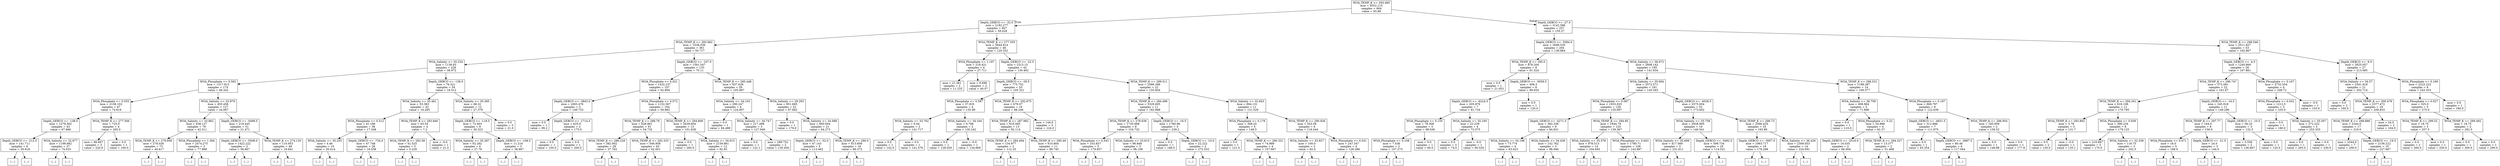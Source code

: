 digraph Tree {
node [shape=box] ;
0 [label="WOA_TEMP_K <= 293.485\nmse = 4552.115\nsamples = 664\nvalue = 93.88"] ;
1 [label="Depth_GEBCO <= -32.0\nmse = 2182.277\nsamples = 407\nvalue = 58.428"] ;
0 -> 1 [labeldistance=2.5, labelangle=45, headlabel="True"] ;
2 [label="WOA_TEMP_K <= 283.962\nmse = 1538.036\nsamples = 361\nvalue = 50.717"] ;
1 -> 2 ;
3 [label="WOA_Salinity <= 35.234\nmse = 1139.93\nsamples = 228\nvalue = 38.972"] ;
2 -> 3 ;
4 [label="WOA_Phosphate <= 0.592\nmse = 1317.913\nsamples = 174\nvalue = 46.342"] ;
3 -> 4 ;
5 [label="WOA_Phosphate <= 0.555\nmse = 2158.102\nsamples = 47\nvalue = 74.619"] ;
4 -> 5 ;
6 [label="Depth_GEBCO <= -138.0\nmse = 1279.562\nsamples = 43\nvalue = 67.666"] ;
5 -> 6 ;
7 [label="Depth_GEBCO <= -212.5\nmse = 141.711\nsamples = 6\nvalue = 30.618"] ;
6 -> 7 ;
8 [label="(...)"] ;
7 -> 8 ;
11 [label="(...)"] ;
7 -> 11 ;
16 [label="WOA_Salinity <= 32.677\nmse = 1198.682\nsamples = 37\nvalue = 74.033"] ;
6 -> 16 ;
17 [label="(...)"] ;
16 -> 17 ;
18 [label="(...)"] ;
16 -> 18 ;
53 [label="WOA_TEMP_K <= 277.506\nmse = 725.0\nsamples = 4\nvalue = 205.0"] ;
5 -> 53 ;
54 [label="mse = 66.667\nsamples = 3\nvalue = 220.0"] ;
53 -> 54 ;
55 [label="mse = 0.0\nsamples = 1\nvalue = 160.0"] ;
53 -> 55 ;
56 [label="WOA_Salinity <= 33.879\nmse = 455.458\nsamples = 127\nvalue = 34.067"] ;
4 -> 56 ;
57 [label="WOA_Salinity <= 33.862\nmse = 438.127\nsamples = 76\nvalue = 42.311"] ;
56 -> 57 ;
58 [label="WOA_TEMP_K <= 279.958\nmse = 278.026\nsamples = 73\nvalue = 40.617"] ;
57 -> 58 ;
59 [label="(...)"] ;
58 -> 59 ;
162 [label="(...)"] ;
58 -> 162 ;
169 [label="WOA_Phosphate <= 1.394\nmse = 2474.275\nsamples = 3\nvalue = 77.888"] ;
57 -> 169 ;
170 [label="(...)"] ;
169 -> 170 ;
171 [label="(...)"] ;
169 -> 171 ;
174 [label="Depth_GEBCO <= -5498.5\nmse = 219.445\nsamples = 51\nvalue = 21.471"] ;
56 -> 174 ;
175 [label="Depth_GEBCO <= -5508.0\nmse = 1422.222\nsamples = 2\nvalue = 56.667"] ;
174 -> 175 ;
176 [label="(...)"] ;
175 -> 176 ;
177 [label="(...)"] ;
175 -> 177 ;
178 [label="WOA_TEMP_K <= 274.135\nmse = 110.953\nsamples = 49\nvalue = 19.941"] ;
174 -> 178 ;
179 [label="(...)"] ;
178 -> 179 ;
196 [label="(...)"] ;
178 -> 196 ;
271 [label="Depth_GEBCO <= -139.5\nmse = 76.321\nsamples = 54\nvalue = 18.512"] ;
3 -> 271 ;
272 [label="WOA_Salinity <= 35.461\nmse = 53.383\nsamples = 42\nvalue = 16.265"] ;
271 -> 272 ;
273 [label="WOA_Phosphate <= 0.512\nmse = 41.186\nsamples = 38\nvalue = 17.348"] ;
272 -> 273 ;
274 [label="WOA_Salinity <= 35.253\nmse = 4.46\nsamples = 10\nvalue = 20.414"] ;
273 -> 274 ;
275 [label="(...)"] ;
274 -> 275 ;
276 [label="(...)"] ;
274 -> 276 ;
277 [label="Depth_GEBCO <= -734.0\nmse = 47.748\nsamples = 28\nvalue = 16.538"] ;
273 -> 277 ;
278 [label="(...)"] ;
277 -> 278 ;
281 [label="(...)"] ;
277 -> 281 ;
292 [label="WOA_TEMP_K <= 283.846\nmse = 63.54\nsamples = 4\nvalue = 7.2"] ;
272 -> 292 ;
293 [label="WOA_TEMP_K <= 283.58\nmse = 41.525\nsamples = 3\nvalue = 5.229"] ;
292 -> 293 ;
294 [label="(...)"] ;
293 -> 294 ;
295 [label="(...)"] ;
293 -> 295 ;
298 [label="mse = -0.0\nsamples = 1\nvalue = 21.0"] ;
292 -> 298 ;
299 [label="WOA_Salinity <= 35.385\nmse = 68.32\nsamples = 12\nvalue = 27.379"] ;
271 -> 299 ;
300 [label="Depth_GEBCO <= -118.5\nmse = 72.403\nsamples = 9\nvalue = 30.323"] ;
299 -> 300 ;
301 [label="WOA_Salinity <= 35.287\nmse = 62.292\nsamples = 6\nvalue = 27.76"] ;
300 -> 301 ;
302 [label="(...)"] ;
301 -> 302 ;
305 [label="(...)"] ;
301 -> 305 ;
312 [label="Depth_GEBCO <= -108.5\nmse = 11.216\nsamples = 3\nvalue = 38.867"] ;
300 -> 312 ;
313 [label="(...)"] ;
312 -> 313 ;
314 [label="(...)"] ;
312 -> 314 ;
317 [label="mse = 0.0\nsamples = 3\nvalue = 21.0"] ;
299 -> 317 ;
318 [label="Depth_GEBCO <= -107.0\nmse = 1591.547\nsamples = 133\nvalue = 70.11"] ;
2 -> 318 ;
319 [label="WOA_Phosphate <= 0.021\nmse = 1432.237\nsamples = 107\nvalue = 62.894"] ;
318 -> 319 ;
320 [label="Depth_GEBCO <= -3843.0\nmse = 1693.476\nsamples = 3\nvalue = 149.733"] ;
319 -> 320 ;
321 [label="mse = 0.0\nsamples = 1\nvalue = 99.2"] ;
320 -> 321 ;
322 [label="Depth_GEBCO <= -1714.5\nmse = 625.0\nsamples = 2\nvalue = 175.0"] ;
320 -> 322 ;
323 [label="mse = 0.0\nsamples = 1\nvalue = 150.0"] ;
322 -> 323 ;
324 [label="mse = 0.0\nsamples = 1\nvalue = 200.0"] ;
322 -> 324 ;
325 [label="WOA_Phosphate <= 0.572\nmse = 1152.567\nsamples = 104\nvalue = 59.882"] ;
319 -> 325 ;
326 [label="WOA_TEMP_K <= 288.79\nmse = 628.861\nsamples = 91\nvalue = 54.732"] ;
325 -> 326 ;
327 [label="WOA_TEMP_K <= 286.229\nmse = 382.002\nsamples = 28\nvalue = 37.762"] ;
326 -> 327 ;
328 [label="(...)"] ;
327 -> 328 ;
331 [label="(...)"] ;
327 -> 331 ;
366 [label="WOA_TEMP_K <= 292.333\nmse = 546.958\nsamples = 63\nvalue = 62.651"] ;
326 -> 366 ;
367 [label="(...)"] ;
366 -> 367 ;
444 [label="(...)"] ;
366 -> 444 ;
477 [label="WOA_TEMP_K <= 284.806\nmse = 3439.604\nsamples = 13\nvalue = 101.628"] ;
325 -> 477 ;
478 [label="mse = 0.0\nsamples = 1\nvalue = 260.0"] ;
477 -> 478 ;
479 [label="WOA_Salinity <= 34.615\nmse = 2159.861\nsamples = 12\nvalue = 92.83"] ;
477 -> 479 ;
480 [label="(...)"] ;
479 -> 480 ;
485 [label="(...)"] ;
479 -> 485 ;
498 [label="WOA_TEMP_K <= 285.448\nmse = 837.628\nsamples = 26\nvalue = 105.987"] ;
318 -> 498 ;
499 [label="WOA_Salinity <= 34.103\nmse = 290.247\nsamples = 4\nvalue = 124.907"] ;
498 -> 499 ;
500 [label="mse = 0.0\nsamples = 1\nvalue = 94.488"] ;
499 -> 500 ;
501 [label="WOA_Salinity <= 34.747\nmse = 217.488\nsamples = 3\nvalue = 127.949"] ;
499 -> 501 ;
502 [label="mse = 0.0\nsamples = 1\nvalue = 122.1"] ;
501 -> 502 ;
503 [label="mse = 289.752\nsamples = 2\nvalue = 130.456"] ;
501 -> 503 ;
504 [label="WOA_Salinity <= 29.293\nmse = 851.665\nsamples = 22\nvalue = 97.662"] ;
498 -> 504 ;
505 [label="mse = 0.0\nsamples = 1\nvalue = 179.0"] ;
504 -> 505 ;
506 [label="WOA_Salinity <= 34.088\nmse = 600.004\nsamples = 21\nvalue = 94.273"] ;
504 -> 506 ;
507 [label="Depth_GEBCO <= -52.0\nmse = 47.143\nsamples = 5\nvalue = 113.462"] ;
506 -> 507 ;
508 [label="(...)"] ;
507 -> 508 ;
509 [label="(...)"] ;
507 -> 509 ;
516 [label="WOA_TEMP_K <= 290.0\nmse = 613.609\nsamples = 16\nvalue = 86.372"] ;
506 -> 516 ;
517 [label="(...)"] ;
516 -> 517 ;
538 [label="(...)"] ;
516 -> 538 ;
543 [label="WOA_TEMP_K <= 277.555\nmse = 3044.914\nsamples = 46\nvalue = 120.332"] ;
1 -> 543 ;
544 [label="WOA_Phosphate <= 1.197\nmse = 218.421\nsamples = 4\nvalue = 27.711"] ;
543 -> 544 ;
545 [label="mse = 21.561\nsamples = 2\nvalue = 11.233"] ;
544 -> 545 ;
546 [label="mse = 9.696\nsamples = 2\nvalue = 40.07"] ;
544 -> 546 ;
547 [label="Depth_GEBCO <= -22.5\nmse = 2313.15\nsamples = 42\nvalue = 130.462"] ;
543 -> 547 ;
548 [label="Depth_GEBCO <= -29.5\nmse = 775.752\nsamples = 20\nvalue = 105.321"] ;
547 -> 548 ;
549 [label="WOA_Phosphate <= 0.587\nmse = 37.835\nsamples = 4\nvalue = 135.98"] ;
548 -> 549 ;
550 [label="WOA_Salinity <= 33.762\nmse = 0.04\nsamples = 2\nvalue = 141.717"] ;
549 -> 550 ;
551 [label="mse = 0.0\nsamples = 1\nvalue = 142.0"] ;
550 -> 551 ;
552 [label="mse = 0.0\nsamples = 1\nvalue = 141.576"] ;
550 -> 552 ;
553 [label="WOA_Salinity <= 34.164\nmse = 9.796\nsamples = 2\nvalue = 130.242"] ;
549 -> 553 ;
554 [label="mse = 0.0\nsamples = 1\nvalue = 128.029"] ;
553 -> 554 ;
555 [label="mse = -0.0\nsamples = 1\nvalue = 134.669"] ;
553 -> 555 ;
556 [label="WOA_TEMP_K <= 292.675\nmse = 679.07\nsamples = 16\nvalue = 98.246"] ;
548 -> 556 ;
557 [label="WOA_TEMP_K <= 287.982\nmse = 610.945\nsamples = 13\nvalue = 92.114"] ;
556 -> 557 ;
558 [label="WOA_TEMP_K <= 284.494\nmse = 134.977\nsamples = 2\nvalue = 112.33"] ;
557 -> 558 ;
559 [label="(...)"] ;
558 -> 559 ;
560 [label="(...)"] ;
558 -> 560 ;
561 [label="WOA_TEMP_K <= 290.49\nmse = 610.804\nsamples = 11\nvalue = 88.745"] ;
557 -> 561 ;
562 [label="(...)"] ;
561 -> 562 ;
567 [label="(...)"] ;
561 -> 567 ;
576 [label="mse = 144.0\nsamples = 3\nvalue = 124.0"] ;
556 -> 576 ;
577 [label="WOA_TEMP_K <= 289.511\nmse = 2586.366\nsamples = 22\nvalue = 155.604"] ;
547 -> 577 ;
578 [label="WOA_TEMP_K <= 284.496\nmse = 3329.605\nsamples = 11\nvalue = 182.888"] ;
577 -> 578 ;
579 [label="WOA_TEMP_K <= 278.636\nmse = 1735.668\nsamples = 8\nvalue = 154.732"] ;
578 -> 579 ;
580 [label="WOA_Phosphate <= 0.543\nmse = 333.837\nsamples = 5\nvalue = 179.857"] ;
579 -> 580 ;
581 [label="(...)"] ;
580 -> 581 ;
586 [label="(...)"] ;
580 -> 586 ;
589 [label="WOA_Salinity <= 33.615\nmse = 96.848\nsamples = 3\nvalue = 96.108"] ;
579 -> 589 ;
590 [label="(...)"] ;
589 -> 590 ;
591 [label="(...)"] ;
589 -> 591 ;
594 [label="Depth_GEBCO <= -16.5\nmse = 1760.96\nsamples = 3\nvalue = 239.2"] ;
578 -> 594 ;
595 [label="mse = 0.0\nsamples = 1\nvalue = 188.0"] ;
594 -> 595 ;
596 [label="Depth_GEBCO <= -10.0\nmse = 22.222\nsamples = 2\nvalue = 273.333"] ;
594 -> 596 ;
597 [label="(...)"] ;
596 -> 597 ;
598 [label="(...)"] ;
596 -> 598 ;
599 [label="WOA_Salinity <= 32.843\nmse = 694.131\nsamples = 11\nvalue = 131.529"] ;
577 -> 599 ;
600 [label="WOA_Phosphate <= 0.178\nmse = 308.25\nsamples = 5\nvalue = 148.5"] ;
599 -> 600 ;
601 [label="mse = 0.0\nsamples = 1\nvalue = 121.0"] ;
600 -> 601 ;
602 [label="WOA_TEMP_K <= 290.331\nmse = 74.889\nsamples = 4\nvalue = 157.667"] ;
600 -> 602 ;
603 [label="(...)"] ;
602 -> 603 ;
604 [label="(...)"] ;
602 -> 604 ;
607 [label="WOA_TEMP_K <= 290.926\nmse = 553.58\nsamples = 6\nvalue = 116.444"] ;
599 -> 607 ;
608 [label="WOA_Salinity <= 33.927\nmse = 100.0\nsamples = 2\nvalue = 82.0"] ;
607 -> 608 ;
609 [label="(...)"] ;
608 -> 609 ;
610 [label="(...)"] ;
608 -> 610 ;
611 [label="WOA_Phosphate <= 0.031\nmse = 247.347\nsamples = 4\nvalue = 126.286"] ;
607 -> 611 ;
612 [label="(...)"] ;
611 -> 612 ;
613 [label="(...)"] ;
611 -> 613 ;
618 [label="Depth_GEBCO <= -27.5\nmse = 3142.586\nsamples = 257\nvalue = 150.27"] ;
0 -> 618 [labeldistance=2.5, labelangle=-45, headlabel="False"] ;
619 [label="Depth_GEBCO <= -5584.0\nmse = 2696.535\nsamples = 204\nvalue = 138.884"] ;
618 -> 619 ;
620 [label="WOA_TEMP_K <= 295.0\nmse = 876.204\nsamples = 9\nvalue = 81.324"] ;
619 -> 620 ;
621 [label="mse = 0.0\nsamples = 1\nvalue = 21.053"] ;
620 -> 621 ;
622 [label="Depth_GEBCO <= -5659.5\nmse = 408.3\nsamples = 8\nvalue = 89.934"] ;
620 -> 622 ;
623 [label="Depth_GEBCO <= -6224.5\nmse = 205.876\nsamples = 7\nvalue = 81.734"] ;
622 -> 623 ;
624 [label="WOA_Phosphate <= 0.155\nmse = 78.306\nsamples = 3\nvalue = 98.636"] ;
623 -> 624 ;
625 [label="WOA_Phosphate <= 0.108\nmse = 7.438\nsamples = 2\nvalue = 107.273"] ;
624 -> 625 ;
626 [label="(...)"] ;
625 -> 626 ;
627 [label="(...)"] ;
625 -> 627 ;
628 [label="mse = 0.0\nsamples = 1\nvalue = 90.0"] ;
624 -> 628 ;
629 [label="WOA_Salinity <= 35.195\nmse = 22.229\nsamples = 4\nvalue = 72.075"] ;
623 -> 629 ;
630 [label="mse = 0.0\nsamples = 3\nvalue = 74.0"] ;
629 -> 630 ;
631 [label="mse = -0.0\nsamples = 1\nvalue = 60.526"] ;
629 -> 631 ;
632 [label="mse = 0.0\nsamples = 1\nvalue = 120.0"] ;
622 -> 632 ;
633 [label="WOA_Salinity <= 36.672\nmse = 2608.142\nsamples = 195\nvalue = 141.934"] ;
619 -> 633 ;
634 [label="WOA_Salinity <= 35.694\nmse = 2572.571\nsamples = 181\nvalue = 145.343"] ;
633 -> 634 ;
635 [label="WOA_Phosphate <= 0.067\nmse = 1933.025\nsamples = 129\nvalue = 135.697"] ;
634 -> 635 ;
636 [label="Depth_GEBCO <= -4271.5\nmse = 382.336\nsamples = 9\nvalue = 84.831"] ;
635 -> 636 ;
637 [label="WOA_Salinity <= 34.198\nmse = 73.774\nsamples = 4\nvalue = 63.023"] ;
636 -> 637 ;
638 [label="(...)"] ;
637 -> 638 ;
639 [label="(...)"] ;
637 -> 639 ;
644 [label="WOA_Salinity <= 34.436\nmse = 142.762\nsamples = 5\nvalue = 96.946"] ;
636 -> 644 ;
645 [label="(...)"] ;
644 -> 645 ;
646 [label="(...)"] ;
644 -> 646 ;
653 [label="WOA_TEMP_K <= 294.85\nmse = 1844.74\nsamples = 120\nvalue = 139.367"] ;
635 -> 653 ;
654 [label="WOA_Salinity <= 35.578\nmse = 976.513\nsamples = 14\nvalue = 104.945"] ;
653 -> 654 ;
655 [label="(...)"] ;
654 -> 655 ;
674 [label="(...)"] ;
654 -> 674 ;
679 [label="WOA_Phosphate <= 0.643\nmse = 1780.71\nsamples = 106\nvalue = 143.997"] ;
653 -> 679 ;
680 [label="(...)"] ;
679 -> 680 ;
857 [label="(...)"] ;
679 -> 857 ;
860 [label="Depth_GEBCO <= -4028.5\nmse = 3375.004\nsamples = 52\nvalue = 173.602"] ;
634 -> 860 ;
861 [label="WOA_Salinity <= 35.758\nmse = 2928.905\nsamples = 19\nvalue = 140.541"] ;
860 -> 861 ;
862 [label="WOA_Salinity <= 35.699\nmse = 417.569\nsamples = 3\nvalue = 231.611"] ;
861 -> 862 ;
863 [label="(...)"] ;
862 -> 863 ;
864 [label="(...)"] ;
862 -> 864 ;
867 [label="Depth_GEBCO <= -5482.5\nmse = 599.734\nsamples = 16\nvalue = 114.521"] ;
861 -> 867 ;
868 [label="(...)"] ;
867 -> 868 ;
869 [label="(...)"] ;
867 -> 869 ;
898 [label="WOA_TEMP_K <= 298.73\nmse = 2566.425\nsamples = 33\nvalue = 193.89"] ;
860 -> 898 ;
899 [label="Depth_GEBCO <= -3957.0\nmse = 1983.717\nsamples = 19\nvalue = 178.268"] ;
898 -> 899 ;
900 [label="(...)"] ;
899 -> 900 ;
901 [label="(...)"] ;
899 -> 901 ;
922 [label="WOA_Salinity <= 36.429\nmse = 2309.053\nsamples = 14\nvalue = 224.091"] ;
898 -> 922 ;
923 [label="(...)"] ;
922 -> 923 ;
934 [label="(...)"] ;
922 -> 934 ;
937 [label="WOA_TEMP_K <= 296.531\nmse = 1188.287\nsamples = 14\nvalue = 100.577"] ;
633 -> 937 ;
938 [label="WOA_Salinity <= 36.709\nmse = 406.964\nsamples = 5\nvalue = 71.896"] ;
937 -> 938 ;
939 [label="mse = 0.0\nsamples = 1\nvalue = 110.0"] ;
938 -> 939 ;
940 [label="WOA_Phosphate <= 0.22\nmse = 54.989\nsamples = 4\nvalue = 62.37"] ;
938 -> 940 ;
941 [label="Depth_GEBCO <= -2516.0\nmse = 16.035\nsamples = 2\nvalue = 66.004"] ;
940 -> 941 ;
942 [label="(...)"] ;
941 -> 942 ;
943 [label="(...)"] ;
941 -> 943 ;
944 [label="WOA_TEMP_K <= 294.327\nmse = 13.377\nsamples = 2\nvalue = 51.468"] ;
940 -> 944 ;
945 [label="(...)"] ;
944 -> 945 ;
946 [label="(...)"] ;
944 -> 946 ;
947 [label="WOA_Phosphate <= 0.187\nmse = 669.797\nsamples = 9\nvalue = 122.639"] ;
937 -> 947 ;
948 [label="Depth_GEBCO <= -4831.5\nmse = 312.886\nsamples = 7\nvalue = 111.875"] ;
947 -> 948 ;
949 [label="mse = 0.0\nsamples = 1\nvalue = 65.354"] ;
948 -> 949 ;
950 [label="Depth_GEBCO <= -3987.5\nmse = 80.46\nsamples = 6\nvalue = 117.044"] ;
948 -> 950 ;
951 [label="(...)"] ;
950 -> 951 ;
958 [label="(...)"] ;
950 -> 958 ;
961 [label="WOA_TEMP_K <= 296.954\nmse = 185.859\nsamples = 2\nvalue = 158.52"] ;
947 -> 961 ;
962 [label="mse = 0.0\nsamples = 1\nvalue = 148.88"] ;
961 -> 962 ;
963 [label="mse = 0.0\nsamples = 1\nvalue = 177.8"] ;
961 -> 963 ;
964 [label="WOA_TEMP_K <= 298.546\nmse = 2511.827\nsamples = 53\nvalue = 192.867"] ;
618 -> 964 ;
965 [label="Depth_GEBCO <= -4.5\nmse = 1240.869\nsamples = 26\nvalue = 167.861"] ;
964 -> 965 ;
966 [label="WOA_TEMP_K <= 296.747\nmse = 572.061\nsamples = 22\nvalue = 161.67"] ;
965 -> 966 ;
967 [label="WOA_TEMP_K <= 294.341\nmse = 616.106\nsamples = 11\nvalue = 170.795"] ;
966 -> 967 ;
968 [label="WOA_TEMP_K <= 293.892\nmse = 5.78\nsamples = 3\nvalue = 131.7"] ;
967 -> 968 ;
969 [label="mse = 0.0\nsamples = 2\nvalue = 130.0"] ;
968 -> 969 ;
970 [label="mse = -0.0\nsamples = 1\nvalue = 135.1"] ;
968 -> 970 ;
971 [label="WOA_Phosphate <= 0.059\nmse = 390.234\nsamples = 8\nvalue = 178.125"] ;
967 -> 971 ;
972 [label="mse = 216.667\nsamples = 5\nvalue = 170.0"] ;
971 -> 972 ;
973 [label="WOA_Salinity <= 32.338\nmse = 118.75\nsamples = 3\nvalue = 202.5"] ;
971 -> 973 ;
974 [label="(...)"] ;
973 -> 974 ;
975 [label="(...)"] ;
973 -> 975 ;
976 [label="Depth_GEBCO <= -16.5\nmse = 245.918\nsamples = 11\nvalue = 149.286"] ;
966 -> 976 ;
977 [label="WOA_TEMP_K <= 297.77\nmse = 164.0\nsamples = 8\nvalue = 156.0"] ;
976 -> 977 ;
978 [label="WOA_Phosphate <= 0.071\nmse = 16.0\nsamples = 5\nvalue = 168.0"] ;
977 -> 978 ;
979 [label="(...)"] ;
978 -> 979 ;
980 [label="(...)"] ;
978 -> 980 ;
981 [label="Depth_GEBCO <= -21.5\nmse = 24.0\nsamples = 3\nvalue = 144.0"] ;
977 -> 981 ;
982 [label="(...)"] ;
981 -> 982 ;
983 [label="(...)"] ;
981 -> 983 ;
984 [label="Depth_GEBCO <= -10.5\nmse = 56.25\nsamples = 3\nvalue = 132.5"] ;
976 -> 984 ;
985 [label="mse = 5.556\nsamples = 2\nvalue = 136.667"] ;
984 -> 985 ;
986 [label="mse = 0.0\nsamples = 1\nvalue = 120.0"] ;
984 -> 986 ;
987 [label="WOA_Phosphate <= 0.167\nmse = 3732.554\nsamples = 4\nvalue = 208.72"] ;
965 -> 987 ;
988 [label="WOA_Phosphate <= 0.032\nmse = 1212.5\nsamples = 3\nvalue = 235.0"] ;
987 -> 988 ;
989 [label="mse = 0.0\nsamples = 1\nvalue = 180.0"] ;
988 -> 989 ;
990 [label="WOA_Salinity <= 35.307\nmse = 272.222\nsamples = 2\nvalue = 253.333"] ;
988 -> 990 ;
991 [label="mse = 0.0\nsamples = 1\nvalue = 265.0"] ;
990 -> 991 ;
992 [label="mse = 0.0\nsamples = 1\nvalue = 230.0"] ;
990 -> 992 ;
993 [label="mse = -0.0\nsamples = 1\nvalue = 103.6"] ;
987 -> 993 ;
994 [label="Depth_GEBCO <= -9.0\nmse = 2625.057\nsamples = 27\nvalue = 213.085"] ;
964 -> 994 ;
995 [label="WOA_Salinity <= 34.57\nmse = 2341.918\nsamples = 21\nvalue = 202.714"] ;
994 -> 995 ;
996 [label="mse = 0.0\nsamples = 2\nvalue = 160.0"] ;
995 -> 996 ;
997 [label="WOA_TEMP_K <= 300.478\nmse = 2377.472\nsamples = 19\nvalue = 209.833"] ;
995 -> 997 ;
998 [label="WOA_TEMP_K <= 298.886\nmse = 2344.0\nsamples = 17\nvalue = 219.0"] ;
997 -> 998 ;
999 [label="mse = 2344.0\nsamples = 7\nvalue = 206.0"] ;
998 -> 999 ;
1000 [label="Depth_GEBCO <= -19.5\nmse = 2156.222\nsamples = 10\nvalue = 227.667"] ;
998 -> 1000 ;
1001 [label="(...)"] ;
1000 -> 1001 ;
1004 [label="(...)"] ;
1000 -> 1004 ;
1005 [label="mse = 24.0\nsamples = 2\nvalue = 164.0"] ;
997 -> 1005 ;
1006 [label="WOA_Phosphate <= 0.169\nmse = 2222.222\nsamples = 6\nvalue = 243.333"] ;
994 -> 1006 ;
1007 [label="WOA_Phosphate <= 0.027\nmse = 325.0\nsamples = 5\nvalue = 275.0"] ;
1006 -> 1007 ;
1008 [label="WOA_TEMP_K <= 299.52\nmse = 18.75\nsamples = 3\nvalue = 257.5"] ;
1007 -> 1008 ;
1009 [label="mse = 0.0\nsamples = 2\nvalue = 260.0"] ;
1008 -> 1009 ;
1010 [label="mse = 0.0\nsamples = 1\nvalue = 250.0"] ;
1008 -> 1010 ;
1011 [label="WOA_TEMP_K <= 299.492\nmse = 18.75\nsamples = 2\nvalue = 292.5"] ;
1007 -> 1011 ;
1012 [label="mse = 0.0\nsamples = 1\nvalue = 300.0"] ;
1011 -> 1012 ;
1013 [label="mse = 0.0\nsamples = 1\nvalue = 290.0"] ;
1011 -> 1013 ;
1014 [label="mse = 0.0\nsamples = 1\nvalue = 180.0"] ;
1006 -> 1014 ;
}